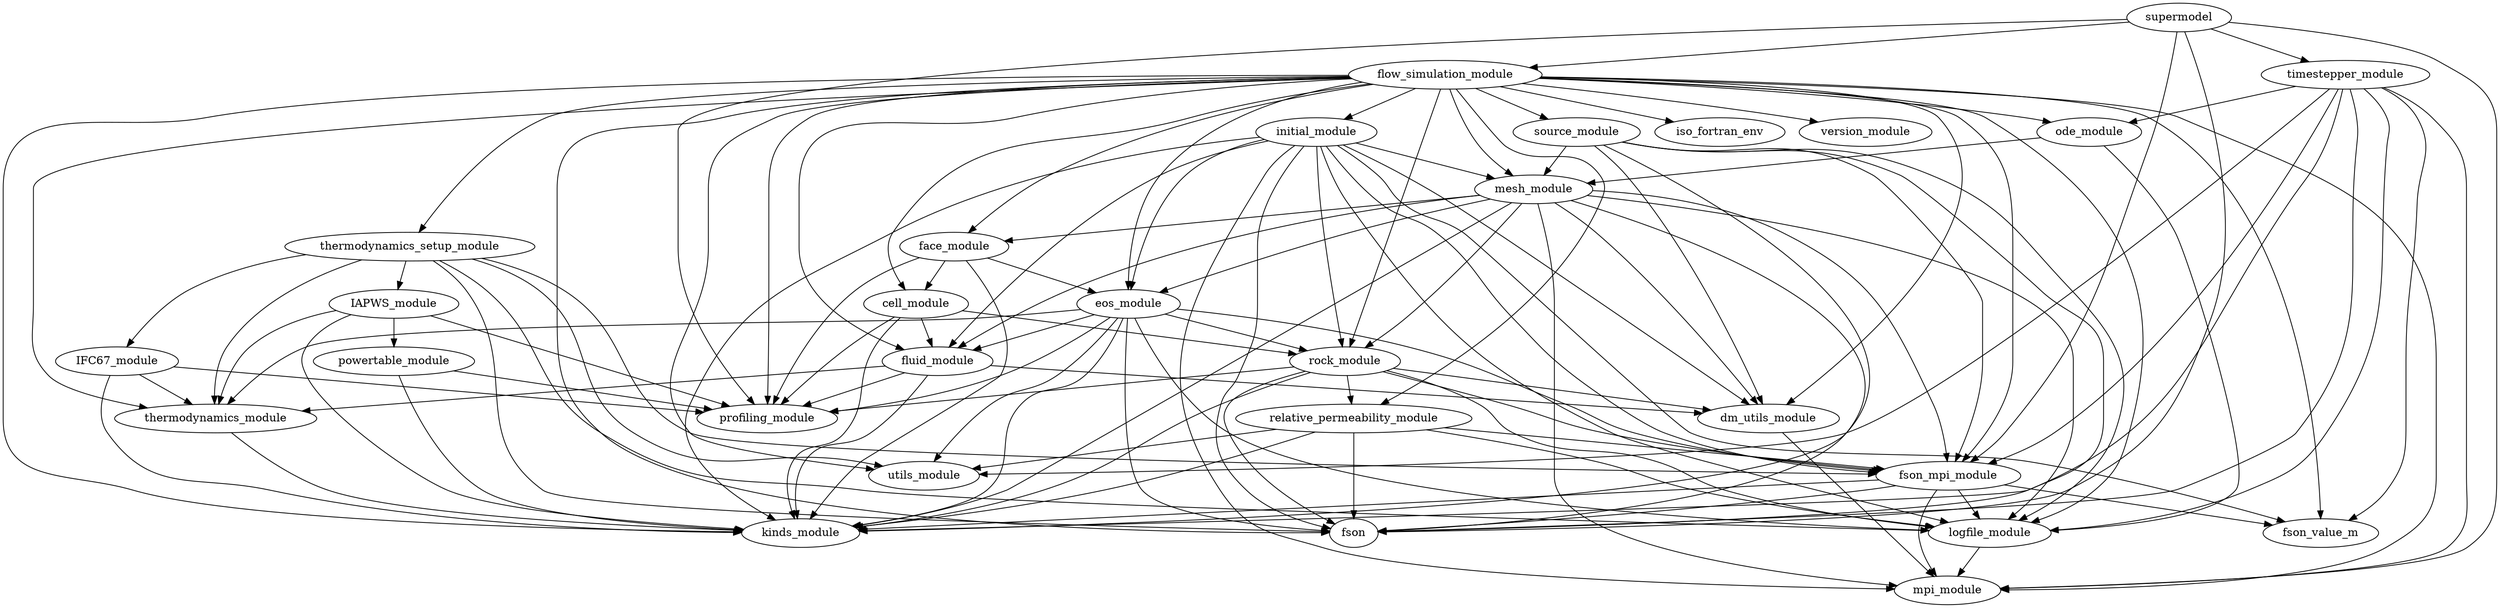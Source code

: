 digraph supermodel{
        fluid_module -> dm_utils_module
        fluid_module -> kinds_module
        fluid_module -> profiling_module
        fluid_module -> thermodynamics_module
        eos_module -> fluid_module
        eos_module -> fson
        eos_module -> fson_mpi_module
        eos_module -> kinds_module
        eos_module -> logfile_module
        eos_module -> profiling_module
        eos_module -> rock_module
        eos_module -> thermodynamics_module
        eos_module -> utils_module
        rock_module -> dm_utils_module
        rock_module -> fson
        rock_module -> fson_mpi_module
        rock_module -> kinds_module
        rock_module -> logfile_module
        rock_module -> profiling_module
        rock_module -> relative_permeability_module
        powertable_module -> kinds_module
        powertable_module -> profiling_module
        ode_module -> logfile_module
        ode_module -> mesh_module
        dm_utils_module -> mpi_module
        cell_module -> fluid_module
        cell_module -> kinds_module
        cell_module -> profiling_module
        cell_module -> rock_module
        flow_simulation_module -> cell_module
        flow_simulation_module -> dm_utils_module
        flow_simulation_module -> eos_module
        flow_simulation_module -> face_module
        flow_simulation_module -> fluid_module
        flow_simulation_module -> fson
        flow_simulation_module -> fson_mpi_module
        flow_simulation_module -> fson_value_m
        flow_simulation_module -> initial_module
        flow_simulation_module -> iso_fortran_env
        flow_simulation_module -> kinds_module
        flow_simulation_module -> logfile_module
        flow_simulation_module -> mesh_module
        flow_simulation_module -> mpi_module
        flow_simulation_module -> ode_module
        flow_simulation_module -> profiling_module
        flow_simulation_module -> relative_permeability_module
        flow_simulation_module -> rock_module
        flow_simulation_module -> source_module
        flow_simulation_module -> thermodynamics_module
        flow_simulation_module -> thermodynamics_setup_module
        flow_simulation_module -> utils_module
        flow_simulation_module -> version_module
        thermodynamics_module -> kinds_module
        face_module -> cell_module
        face_module -> eos_module
        face_module -> kinds_module
        face_module -> profiling_module
        initial_module -> dm_utils_module
        initial_module -> eos_module
        initial_module -> fluid_module
        initial_module -> fson
        initial_module -> fson_mpi_module
        initial_module -> fson_value_m
        initial_module -> kinds_module
        initial_module -> logfile_module
        initial_module -> mesh_module
        initial_module -> mpi_module
        initial_module -> rock_module
        mesh_module -> dm_utils_module
        mesh_module -> eos_module
        mesh_module -> face_module
        mesh_module -> fluid_module
        mesh_module -> fson
        mesh_module -> fson_mpi_module
        mesh_module -> kinds_module
        mesh_module -> logfile_module
        mesh_module -> mpi_module
        mesh_module -> rock_module
        fson_mpi_module -> fson
        fson_mpi_module -> fson_value_m
        fson_mpi_module -> kinds_module
        fson_mpi_module -> logfile_module
        fson_mpi_module -> mpi_module
        IFC67_module -> kinds_module
        IFC67_module -> profiling_module
        IFC67_module -> thermodynamics_module
        supermodel -> flow_simulation_module
        supermodel -> fson
        supermodel -> fson_mpi_module
        supermodel -> mpi_module
        supermodel -> profiling_module
        supermodel -> timestepper_module
        source_module -> dm_utils_module
        source_module -> fson
        source_module -> fson_mpi_module
        source_module -> kinds_module
        source_module -> logfile_module
        source_module -> mesh_module
        IAPWS_module -> kinds_module
        IAPWS_module -> powertable_module
        IAPWS_module -> profiling_module
        IAPWS_module -> thermodynamics_module
        thermodynamics_setup_module -> IAPWS_module
        thermodynamics_setup_module -> IFC67_module
        thermodynamics_setup_module -> fson
        thermodynamics_setup_module -> fson_mpi_module
        thermodynamics_setup_module -> logfile_module
        thermodynamics_setup_module -> thermodynamics_module
        thermodynamics_setup_module -> utils_module
        timestepper_module -> fson
        timestepper_module -> fson_mpi_module
        timestepper_module -> fson_value_m
        timestepper_module -> kinds_module
        timestepper_module -> logfile_module
        timestepper_module -> mpi_module
        timestepper_module -> ode_module
        timestepper_module -> utils_module
        logfile_module -> mpi_module
        relative_permeability_module -> fson
        relative_permeability_module -> fson_mpi_module
        relative_permeability_module -> kinds_module
        relative_permeability_module -> logfile_module
        relative_permeability_module -> utils_module
}